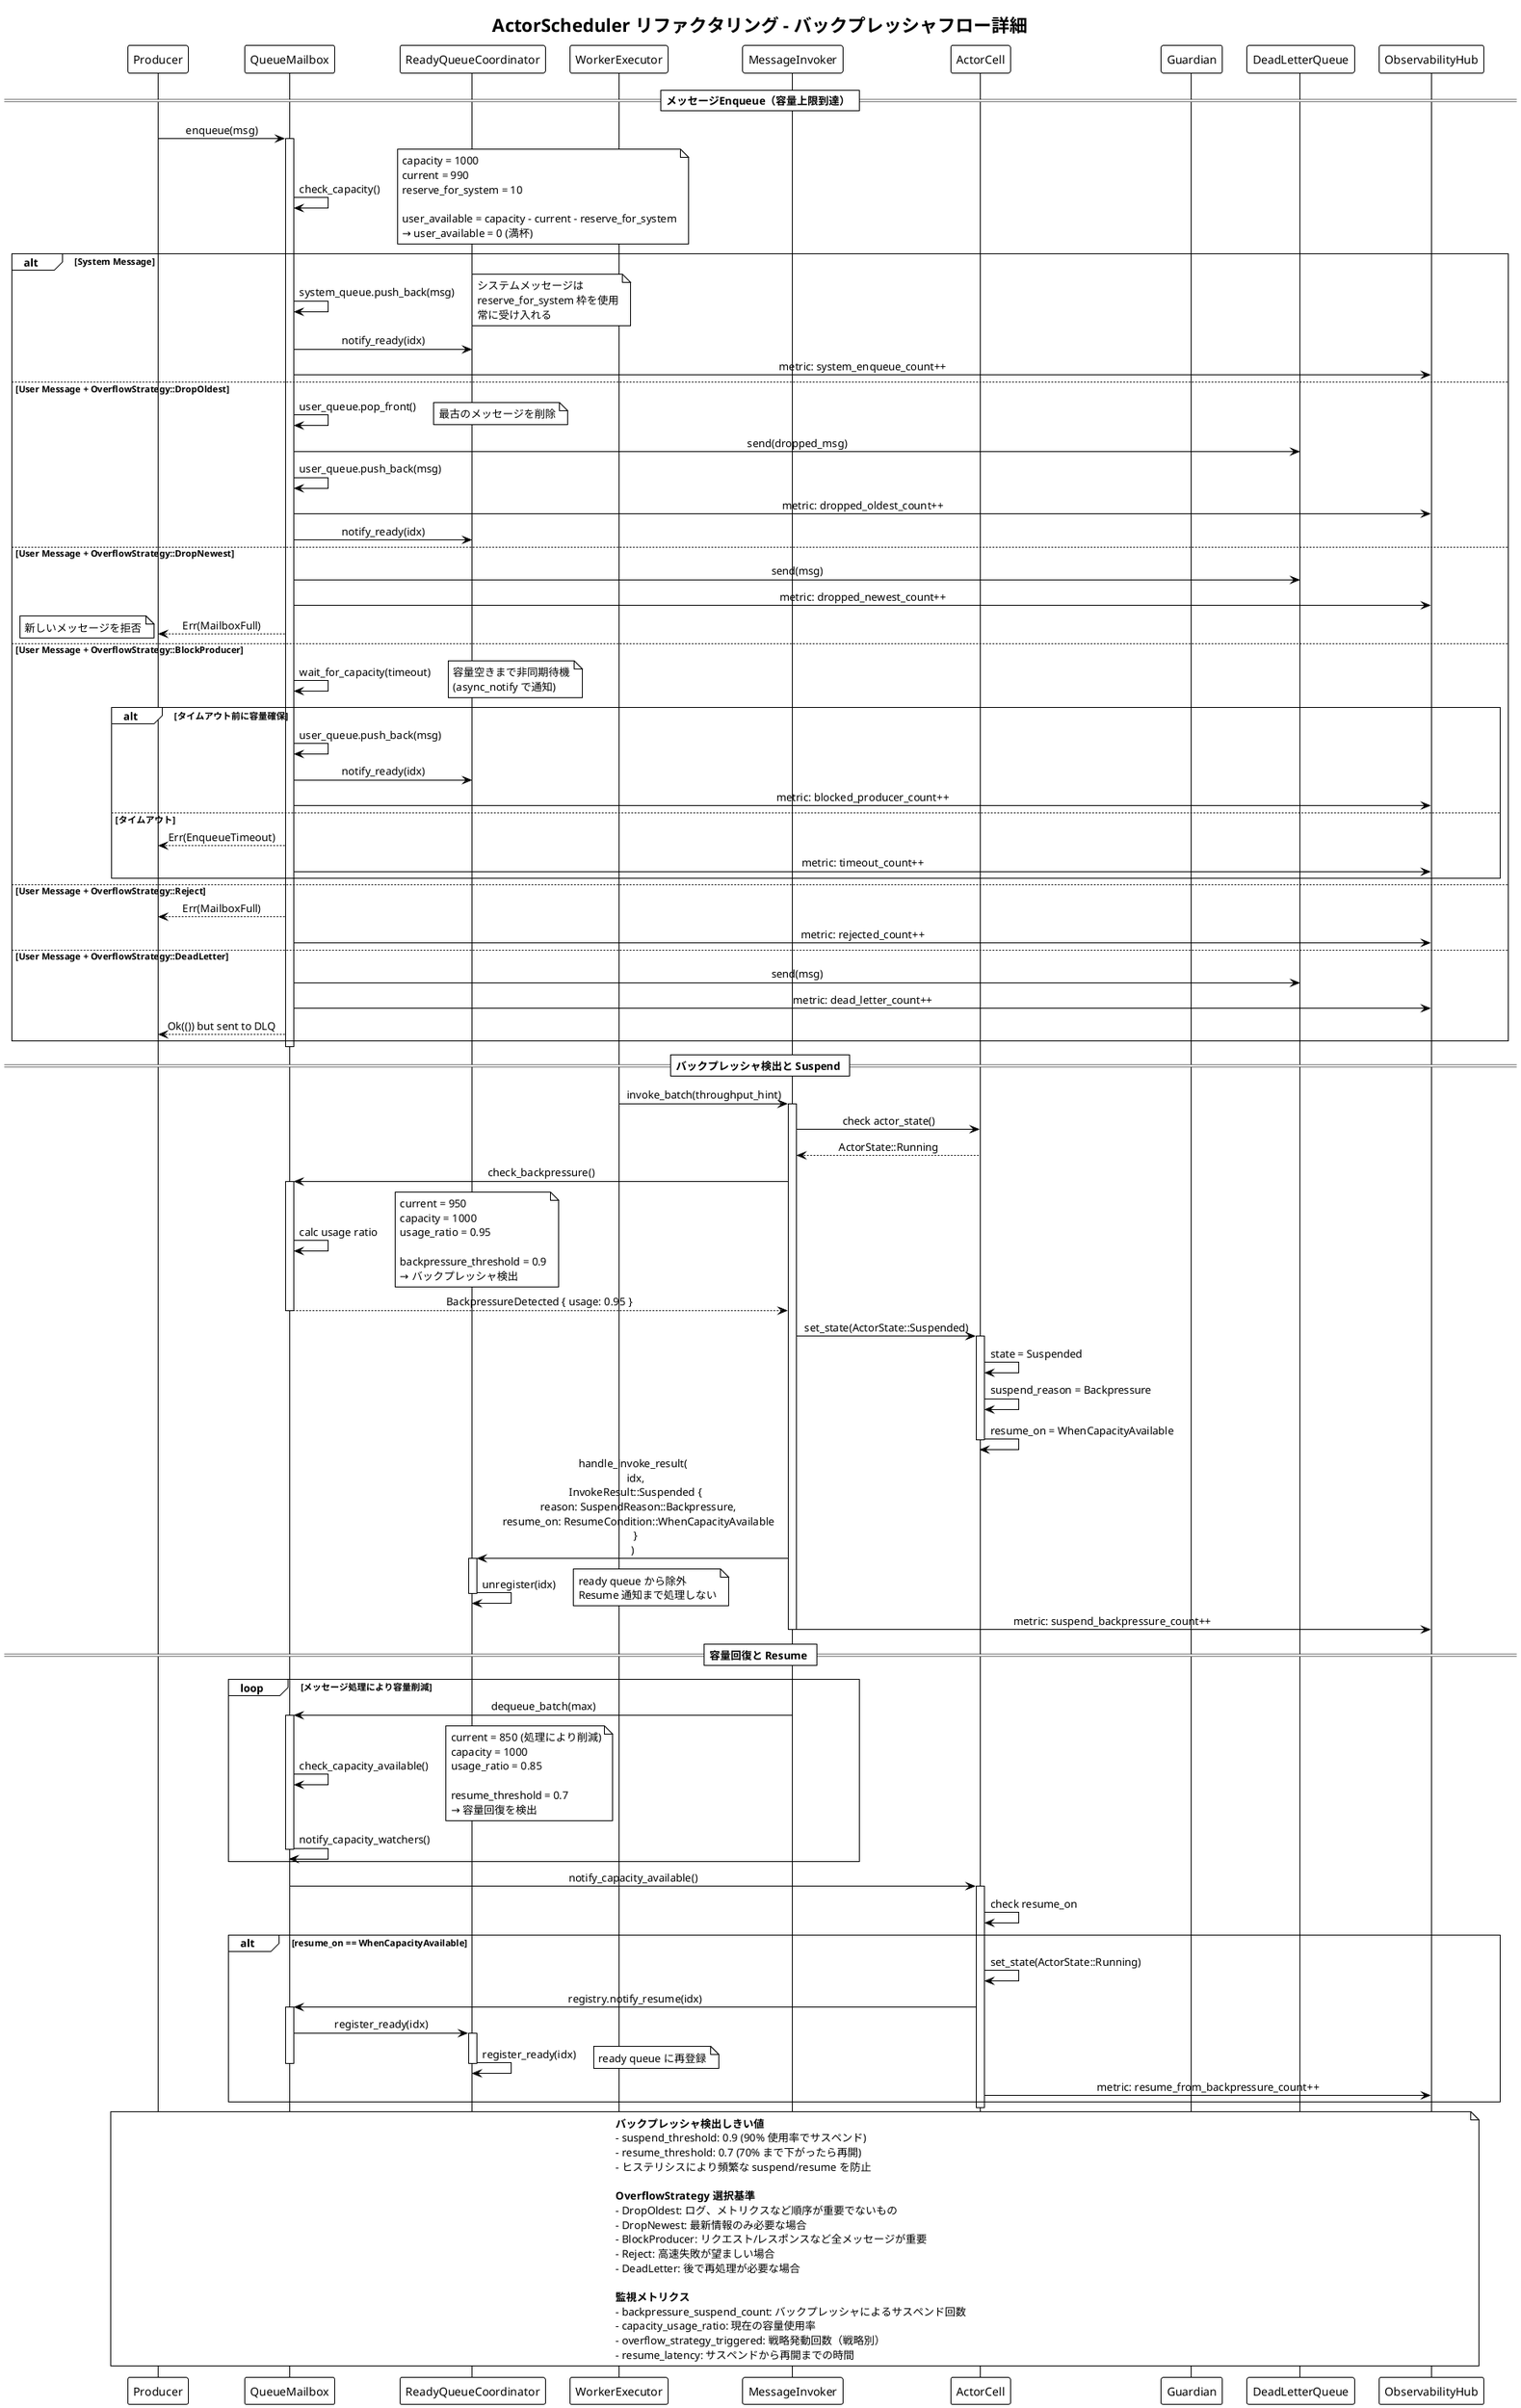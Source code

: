 @startuml scheduler_backpressure_flow
!theme plain
skinparam sequenceMessageAlign center
skinparam responseMessageBelowArrow true

title ActorScheduler リファクタリング - バックプレッシャフロー詳細

participant Producer
participant QueueMailbox
participant ReadyQueueCoordinator
participant WorkerExecutor
participant MessageInvoker
participant ActorCell
participant Guardian
participant DeadLetterQueue
participant ObservabilityHub

== メッセージEnqueue（容量上限到達） ==
Producer -> QueueMailbox: enqueue(msg)
activate QueueMailbox

QueueMailbox -> QueueMailbox: check_capacity()
note right
  capacity = 1000
  current = 990
  reserve_for_system = 10

  user_available = capacity - current - reserve_for_system
  → user_available = 0 (満杯)
end note

alt System Message
  QueueMailbox -> QueueMailbox: system_queue.push_back(msg)
  note right
    システムメッセージは
    reserve_for_system 枠を使用
    常に受け入れる
  end note
  QueueMailbox -> ReadyQueueCoordinator: notify_ready(idx)
  QueueMailbox -> ObservabilityHub: metric: system_enqueue_count++

else User Message + OverflowStrategy::DropOldest
  QueueMailbox -> QueueMailbox: user_queue.pop_front()
  note right
    最古のメッセージを削除
  end note
  QueueMailbox -> DeadLetterQueue: send(dropped_msg)
  QueueMailbox -> QueueMailbox: user_queue.push_back(msg)
  QueueMailbox -> ObservabilityHub: metric: dropped_oldest_count++
  QueueMailbox -> ReadyQueueCoordinator: notify_ready(idx)

else User Message + OverflowStrategy::DropNewest
  QueueMailbox -> DeadLetterQueue: send(msg)
  QueueMailbox -> ObservabilityHub: metric: dropped_newest_count++
  QueueMailbox --> Producer: Err(MailboxFull)
  note left
    新しいメッセージを拒否
  end note

else User Message + OverflowStrategy::BlockProducer
  QueueMailbox -> QueueMailbox: wait_for_capacity(timeout)
  note right
    容量空きまで非同期待機
    (async_notify で通知)
  end note

  alt タイムアウト前に容量確保
    QueueMailbox -> QueueMailbox: user_queue.push_back(msg)
    QueueMailbox -> ReadyQueueCoordinator: notify_ready(idx)
    QueueMailbox -> ObservabilityHub: metric: blocked_producer_count++
  else タイムアウト
    QueueMailbox --> Producer: Err(EnqueueTimeout)
    QueueMailbox -> ObservabilityHub: metric: timeout_count++
  end

else User Message + OverflowStrategy::Reject
  QueueMailbox --> Producer: Err(MailboxFull)
  QueueMailbox -> ObservabilityHub: metric: rejected_count++

else User Message + OverflowStrategy::DeadLetter
  QueueMailbox -> DeadLetterQueue: send(msg)
  QueueMailbox -> ObservabilityHub: metric: dead_letter_count++
  QueueMailbox --> Producer: Ok(()) but sent to DLQ
end

deactivate QueueMailbox

== バックプレッシャ検出と Suspend ==
WorkerExecutor -> MessageInvoker: invoke_batch(throughput_hint)
activate MessageInvoker

MessageInvoker -> ActorCell: check actor_state()
ActorCell --> MessageInvoker: ActorState::Running

MessageInvoker -> QueueMailbox: check_backpressure()
activate QueueMailbox
QueueMailbox -> QueueMailbox: calc usage ratio
note right
  current = 950
  capacity = 1000
  usage_ratio = 0.95

  backpressure_threshold = 0.9
  → バックプレッシャ検出
end note
QueueMailbox --> MessageInvoker: BackpressureDetected { usage: 0.95 }
deactivate QueueMailbox

MessageInvoker -> ActorCell: set_state(ActorState::Suspended)
activate ActorCell
ActorCell -> ActorCell: state = Suspended
ActorCell -> ActorCell: suspend_reason = Backpressure
ActorCell -> ActorCell: resume_on = WhenCapacityAvailable
deactivate ActorCell

MessageInvoker -> ReadyQueueCoordinator: handle_invoke_result(\n  idx,\n  InvokeResult::Suspended {\n    reason: SuspendReason::Backpressure,\n    resume_on: ResumeCondition::WhenCapacityAvailable\n  }\n)
activate ReadyQueueCoordinator
ReadyQueueCoordinator -> ReadyQueueCoordinator: unregister(idx)
note right
  ready queue から除外
  Resume 通知まで処理しない
end note
deactivate ReadyQueueCoordinator

MessageInvoker -> ObservabilityHub: metric: suspend_backpressure_count++
deactivate MessageInvoker

== 容量回復と Resume ==
loop メッセージ処理により容量削減
  MessageInvoker -> QueueMailbox: dequeue_batch(max)
  activate QueueMailbox
  QueueMailbox -> QueueMailbox: check_capacity_available()
  note right
    current = 850 (処理により削減)
    capacity = 1000
    usage_ratio = 0.85

    resume_threshold = 0.7
    → 容量回復を検出
  end note
  QueueMailbox -> QueueMailbox: notify_capacity_watchers()
  deactivate QueueMailbox
end

QueueMailbox -> ActorCell: notify_capacity_available()
activate ActorCell
ActorCell -> ActorCell: check resume_on
alt resume_on == WhenCapacityAvailable
  ActorCell -> ActorCell: set_state(ActorState::Running)
  ActorCell -> QueueMailbox: registry.notify_resume(idx)
  activate QueueMailbox
  QueueMailbox -> ReadyQueueCoordinator: register_ready(idx)
  activate ReadyQueueCoordinator
  ReadyQueueCoordinator -> ReadyQueueCoordinator: register_ready(idx)
  note right
    ready queue に再登録
  end note
  deactivate ReadyQueueCoordinator
  deactivate QueueMailbox
  ActorCell -> ObservabilityHub: metric: resume_from_backpressure_count++
end
deactivate ActorCell

note over Producer, ObservabilityHub
  **バックプレッシャ検出しきい値**
  - suspend_threshold: 0.9 (90% 使用率でサスペンド)
  - resume_threshold: 0.7 (70% まで下がったら再開)
  - ヒステリシスにより頻繁な suspend/resume を防止

  **OverflowStrategy 選択基準**
  - DropOldest: ログ、メトリクスなど順序が重要でないもの
  - DropNewest: 最新情報のみ必要な場合
  - BlockProducer: リクエスト/レスポンスなど全メッセージが重要
  - Reject: 高速失敗が望ましい場合
  - DeadLetter: 後で再処理が必要な場合

  **監視メトリクス**
  - backpressure_suspend_count: バックプレッシャによるサスペンド回数
  - capacity_usage_ratio: 現在の容量使用率
  - overflow_strategy_triggered: 戦略発動回数（戦略別）
  - resume_latency: サスペンドから再開までの時間
end note

@enduml

@startuml scheduler_middleware_flow
!theme plain
skinparam sequenceMessageAlign center
skinparam responseMessageBelowArrow true

title ActorScheduler リファクタリング - ミドルウェアチェインフロー詳細

participant WorkerExecutor
participant MessageInvoker
participant CompositeMiddleware
participant TelemetryMiddleware
participant LoggingMiddleware
participant RateLimitMiddleware
participant QueueMailbox
participant ActorCell
participant ObservabilityHub

== Invoker 実行開始 ==
WorkerExecutor -> MessageInvoker: invoke_batch(throughput_hint)
activate MessageInvoker

MessageInvoker -> MessageInvoker: create InvokeContext
note right
  InvokeContext {
    idx: MailboxIndex,
    throughput_hint: usize,
    start_time: Instant,
    metadata: HashMap<String, Value>
  }
end note

== before_invoke ミドルウェアチェイン（順方向） ==
MessageInvoker -> CompositeMiddleware: before_invoke(ctx)
activate CompositeMiddleware

CompositeMiddleware -> TelemetryMiddleware: before_invoke(ctx)
activate TelemetryMiddleware
TelemetryMiddleware -> TelemetryMiddleware: record start_time
TelemetryMiddleware -> ObservabilityHub: span: invoke_start
TelemetryMiddleware --> CompositeMiddleware: Continue(())
deactivate TelemetryMiddleware

CompositeMiddleware -> LoggingMiddleware: before_invoke(ctx)
activate LoggingMiddleware
LoggingMiddleware -> LoggingMiddleware: log "Invoking mailbox {idx}"
LoggingMiddleware -> LoggingMiddleware: ctx.metadata["log_id"] = uuid
LoggingMiddleware --> CompositeMiddleware: Continue(())
deactivate LoggingMiddleware

CompositeMiddleware -> RateLimitMiddleware: before_invoke(ctx)
activate RateLimitMiddleware
RateLimitMiddleware -> RateLimitMiddleware: check_rate_limit()
note right
  token_bucket.try_acquire()

  current_tokens = 5
  required = 1
  → OK
end note

alt レート制限超過
  RateLimitMiddleware -> RateLimitMiddleware: calc next_available_at
  note right
    next_available = now + 100ms
  end note
  RateLimitMiddleware -> ObservabilityHub: metric: rate_limit_triggered++
  RateLimitMiddleware --> CompositeMiddleware: Break(()) ← 処理を保留

  CompositeMiddleware --> MessageInvoker: ControlFlow::Break(())

  MessageInvoker -> MessageInvoker: create suspend result
  note right
    InvokeResult::Suspended {
      reason: RateLimit,
      resume_on: After(100ms)
    }
  end note

  MessageInvoker -> CompositeMiddleware: after_invoke(ctx, result)\n[スキップされない]
  note left
    Break でも after_invoke は実行
    リソース解放のため
  end note

else レート制限OK
  RateLimitMiddleware -> RateLimitMiddleware: consume token
  RateLimitMiddleware --> CompositeMiddleware: Continue(())
  deactivate RateLimitMiddleware

  CompositeMiddleware --> MessageInvoker: ControlFlow::Continue(())
  deactivate CompositeMiddleware

  == メッセージ処理 ==
  MessageInvoker -> ActorCell: check actor_state()
  ActorCell --> MessageInvoker: ActorState::Running

  MessageInvoker -> QueueMailbox: dequeue_batch(throughput_hint)
  activate QueueMailbox
  QueueMailbox --> MessageInvoker: Vec<Envelope>
  deactivate QueueMailbox

  loop 各Envelope（throughput_hint まで）
    MessageInvoker -> ActorCell: handle_envelope(env)
    activate ActorCell

    alt 正常処理
      ActorCell --> MessageInvoker: Ok(())
    else エラー発生
      ActorCell --> MessageInvoker: Err(ActorError)
      MessageInvoker -> MessageInvoker: record error in ctx.metadata
    end
    deactivate ActorCell

    MessageInvoker -> MessageInvoker: check throughput_hint
    alt 処理件数 >= throughput_hint
      MessageInvoker -> MessageInvoker: break loop (yield)
      note right
        フェアネス保証のため
        InvokeResult::Yielded を返す
      end note
    end
  end

  MessageInvoker -> MessageInvoker: create result
  note right
    InvokeResult::Completed {
      ready_hint: has_more_messages
    }
  end note

  == after_invoke ミドルウェアチェイン（逆方向） ==
  MessageInvoker -> CompositeMiddleware: after_invoke(ctx, result)
  activate CompositeMiddleware

  note over CompositeMiddleware
    **逆順実行でリソース解放順序を制御**
    before: [Telemetry, Logging, RateLimit]
    after:  [RateLimit, Logging, Telemetry]
  end note

  CompositeMiddleware -> RateLimitMiddleware: after_invoke(ctx, result)
  activate RateLimitMiddleware
  RateLimitMiddleware -> RateLimitMiddleware: update metrics
  RateLimitMiddleware -> ObservabilityHub: metric: tokens_consumed
  deactivate RateLimitMiddleware

  CompositeMiddleware -> LoggingMiddleware: after_invoke(ctx, result)
  activate LoggingMiddleware
  LoggingMiddleware -> LoggingMiddleware: log result
  note right
    log "Completed mailbox {idx}: {:?}" result
    log_id = ctx.metadata["log_id"]
  end note
  deactivate LoggingMiddleware

  CompositeMiddleware -> TelemetryMiddleware: after_invoke(ctx, result)
  activate TelemetryMiddleware
  TelemetryMiddleware -> TelemetryMiddleware: calc duration
  note right
    duration = Instant::now() - start_time
  end note
  TelemetryMiddleware -> ObservabilityHub: metric: invoke_duration_ms
  TelemetryMiddleware -> ObservabilityHub: span: invoke_end
  alt InvokeResult::Failed
    TelemetryMiddleware -> ObservabilityHub: metric: invoke_error_count++
  end
  deactivate TelemetryMiddleware

  deactivate CompositeMiddleware
end

MessageInvoker --> WorkerExecutor: InvokeResult
deactivate MessageInvoker

note over WorkerExecutor, ObservabilityHub
  **ミドルウェア設計原則**
  - before_invoke: 順方向実行（外→内）
  - after_invoke: 逆方向実行（内→外）
  - リソース取得/解放の対称性を保証

  **ControlFlow 制御**
  - Continue(()): 次のミドルウェアへ進む
  - Break(()): チェインを中断、処理を保留
  - Break でも after_invoke は実行される（リソース解放）

  **CompositeMiddleware 実装**
  ```rust
  impl MiddlewareChain for CompositeMiddleware {
    fn before_invoke(&mut self, ctx: &InvokeContext)
      -> ControlFlow<(), ()> {
      for mw in &mut self.middlewares {
        match mw.before_invoke(ctx) {
          ControlFlow::Continue(_) => continue,
          ControlFlow::Break(_) => return ControlFlow::Break(()),
        }
      }
      ControlFlow::Continue(())
    }

    fn after_invoke(&mut self, ctx: &InvokeContext,
                    result: &InvokeResult) {
      // 逆順で実行
      for mw in self.middlewares.iter_mut().rev() {
        mw.after_invoke(ctx, result);
      }
    }
  }
  ```

  **標準ミドルウェア（Phase 2B で実装）**
  - TelemetryMiddleware: OpenTelemetry span/metrics
  - LoggingMiddleware: 構造化ログ（tracing）
  - RateLimitMiddleware: トークンバケット制御
  - TimeoutMiddleware: 実行時間制限
  - CircuitBreakerMiddleware: サーキットブレーカー
  - RetryMiddleware: 指数バックオフリトライ

  **カスタムミドルウェア作成**
  ユーザーは `MiddlewareChain` トレイトを実装して
  独自のミドルウェアを追加可能（Phase 3 以降）
end note

@enduml
